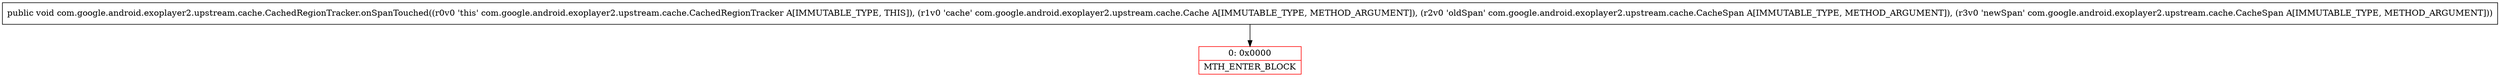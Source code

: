 digraph "CFG forcom.google.android.exoplayer2.upstream.cache.CachedRegionTracker.onSpanTouched(Lcom\/google\/android\/exoplayer2\/upstream\/cache\/Cache;Lcom\/google\/android\/exoplayer2\/upstream\/cache\/CacheSpan;Lcom\/google\/android\/exoplayer2\/upstream\/cache\/CacheSpan;)V" {
subgraph cluster_Region_2002093886 {
label = "R(0)";
node [shape=record,color=blue];
}
Node_0 [shape=record,color=red,label="{0\:\ 0x0000|MTH_ENTER_BLOCK\l}"];
MethodNode[shape=record,label="{public void com.google.android.exoplayer2.upstream.cache.CachedRegionTracker.onSpanTouched((r0v0 'this' com.google.android.exoplayer2.upstream.cache.CachedRegionTracker A[IMMUTABLE_TYPE, THIS]), (r1v0 'cache' com.google.android.exoplayer2.upstream.cache.Cache A[IMMUTABLE_TYPE, METHOD_ARGUMENT]), (r2v0 'oldSpan' com.google.android.exoplayer2.upstream.cache.CacheSpan A[IMMUTABLE_TYPE, METHOD_ARGUMENT]), (r3v0 'newSpan' com.google.android.exoplayer2.upstream.cache.CacheSpan A[IMMUTABLE_TYPE, METHOD_ARGUMENT])) }"];
MethodNode -> Node_0;
}

